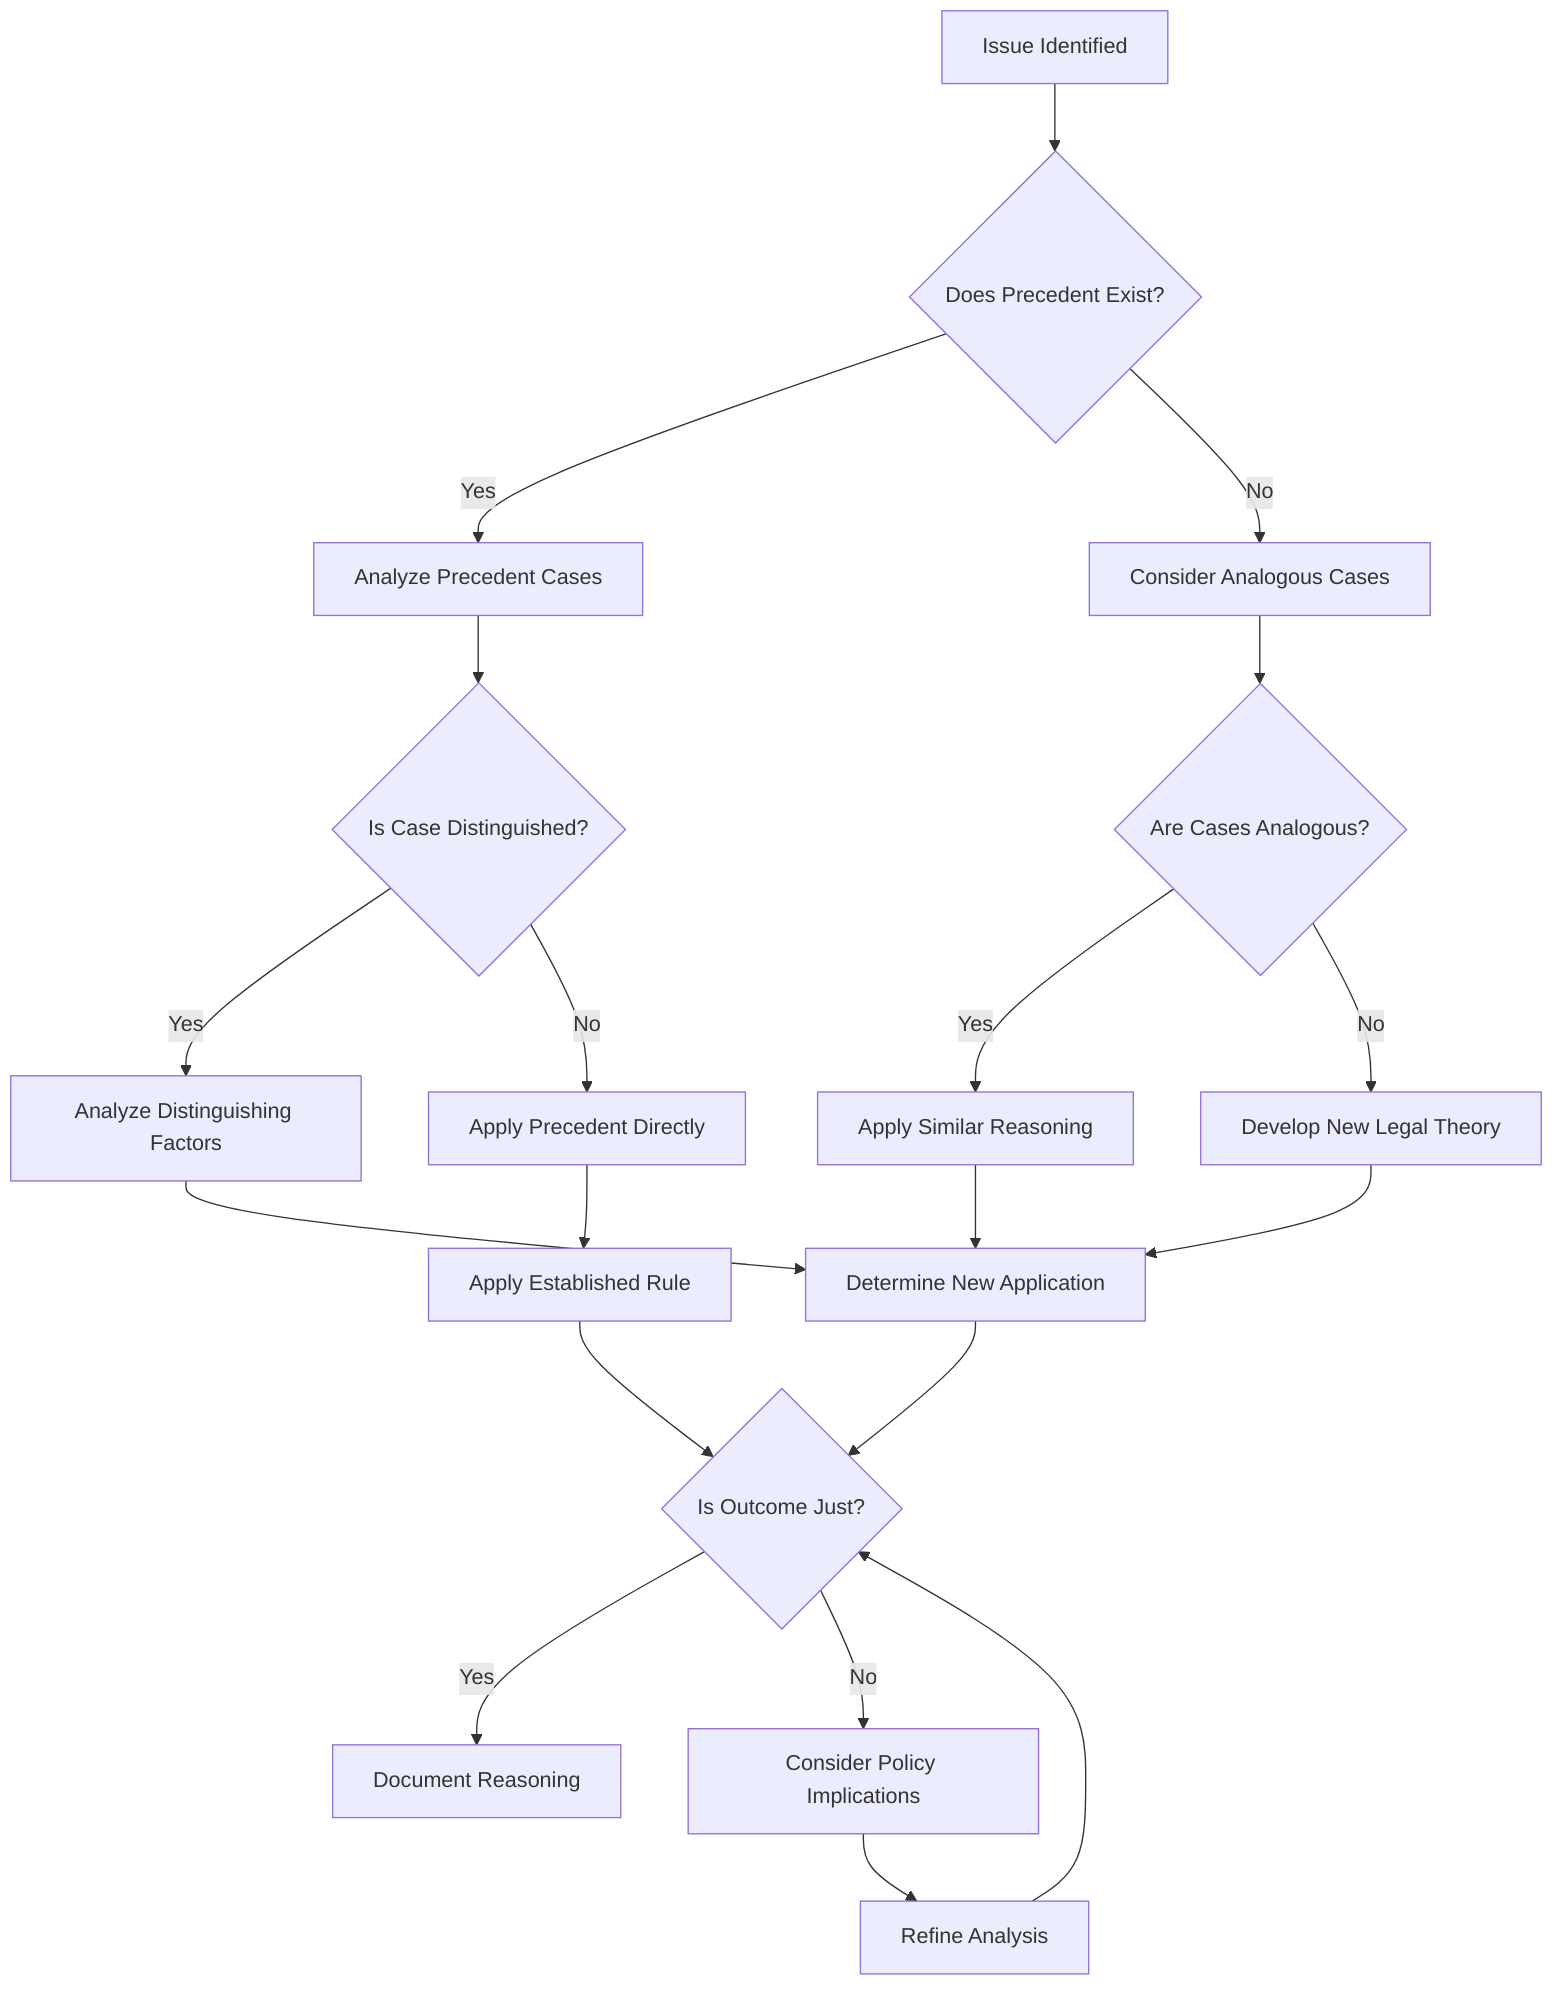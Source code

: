 flowchart TD
    A[Issue Identified] --> B{Does Precedent Exist?}
    B -->|Yes| C[Analyze Precedent Cases]
    B -->|No| D[Consider Analogous Cases]
    
    C --> E{Is Case Distinguished?}
    E -->|Yes| F[Analyze Distinguishing Factors]
    E -->|No| G[Apply Precedent Directly]
    
    D --> H{Are Cases Analogous?}
    H -->|Yes| I[Apply Similar Reasoning]
    H -->|No| J[Develop New Legal Theory]
    
    F --> K[Determine New Application]
    G --> L[Apply Established Rule]
    I --> K
    J --> K
    
    K --> M{Is Outcome Just?}
    L --> M
    
    M -->|Yes| N[Document Reasoning]
    M -->|No| O[Consider Policy Implications]
    O --> P[Refine Analysis]
    P --> M